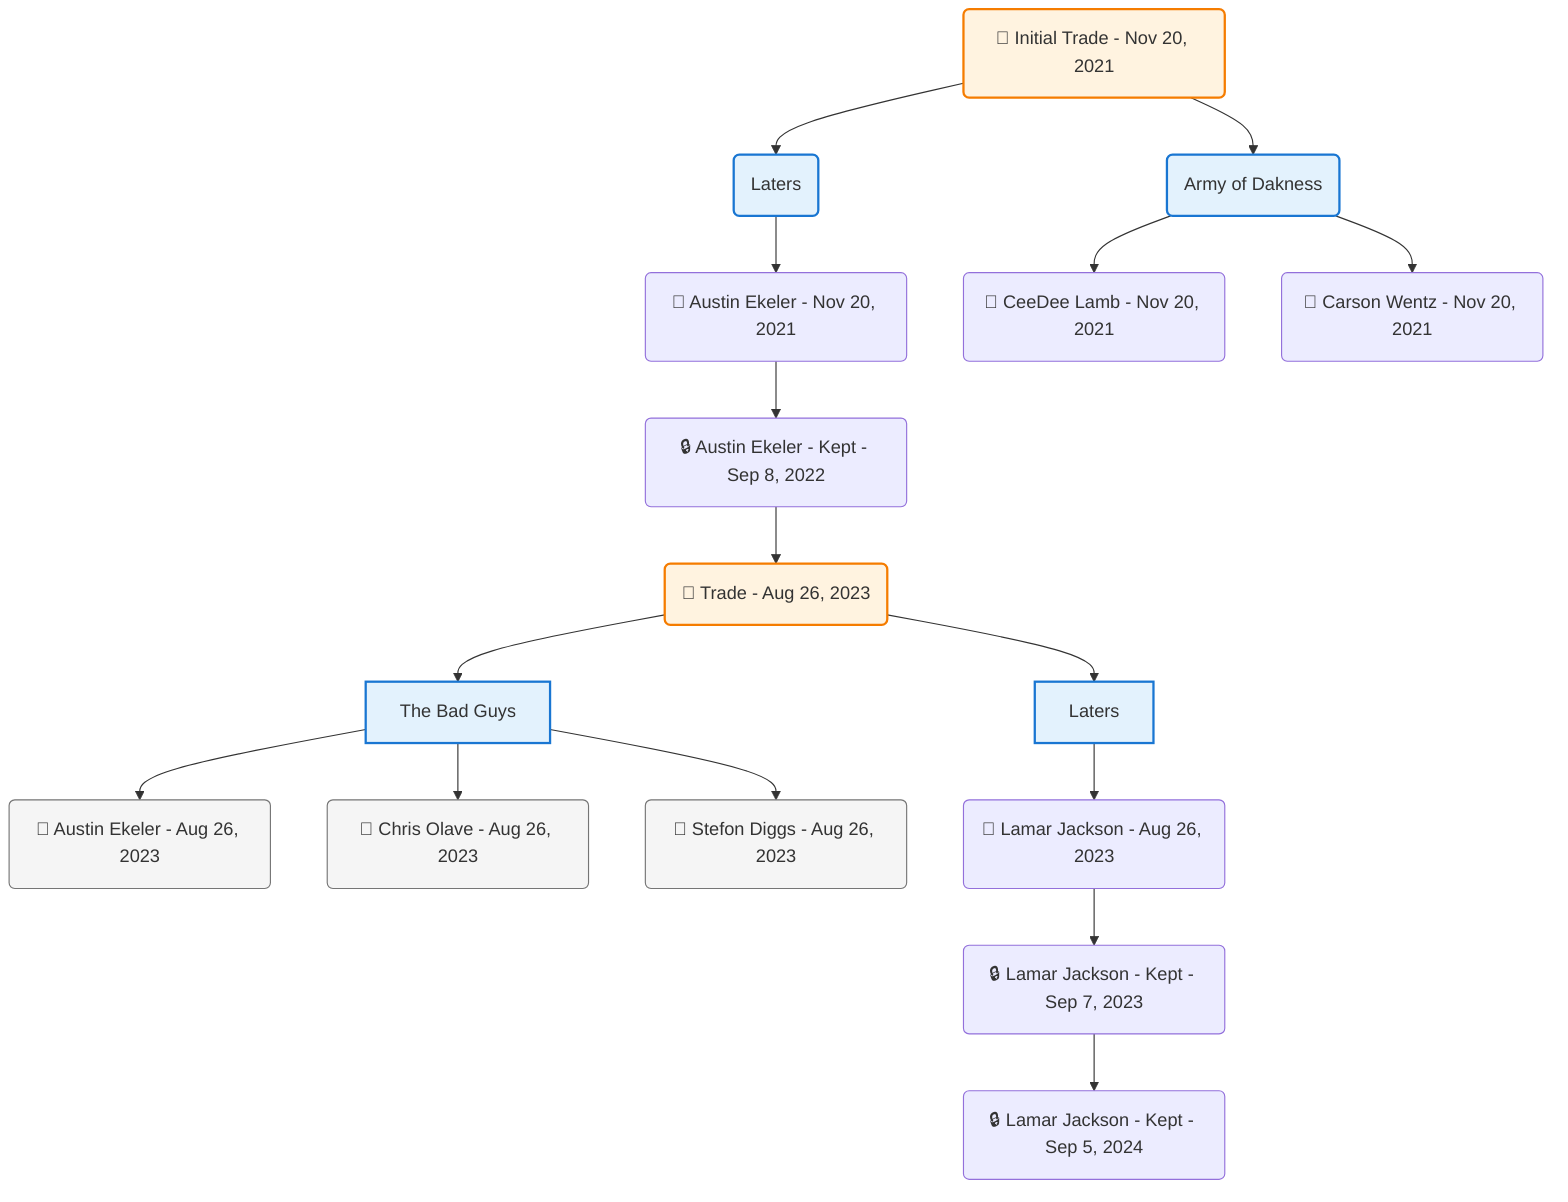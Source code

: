 flowchart TD

    TRADE_MAIN("🔄 Initial Trade - Nov 20, 2021")
    TEAM_1("Laters")
    TEAM_2("Army of Dakness")
    NODE_4d6cf91a-13b0-4d02-925d-c13d7621b71e("🔄 Austin Ekeler - Nov 20, 2021")
    NODE_bb9c8b4a-b7f5-4a49-b3b1-d1b0d9e7260c("🔒 Austin Ekeler - Kept - Sep 8, 2022")
    TRADE_5a76fc85-475f-48c2-aa65-be54a3c9237d_3("🔄 Trade - Aug 26, 2023")
    TEAM_b2220d1a-ff75-4622-9757-09978901110f_4["The Bad Guys"]
    NODE_6a8c0e8f-ec43-41b0-b11d-9819c411127a("🔄 Austin Ekeler - Aug 26, 2023")
    NODE_07a45acd-130a-422a-ae42-31f806f3a986("🔄 Chris Olave - Aug 26, 2023")
    NODE_8693b68b-52d4-41b9-a27e-deb74f13b0fd("🔄 Stefon Diggs - Aug 26, 2023")
    TEAM_825928a9-7194-43aa-b7ae-fc78c2510b16_5["Laters"]
    NODE_9ea91788-ae08-495b-b3a7-b8ff0b925014("🔄 Lamar Jackson - Aug 26, 2023")
    NODE_e5015bab-df7d-485f-b42f-14c4e4b42969("🔒 Lamar Jackson - Kept - Sep 7, 2023")
    NODE_29f2638b-f53e-4faf-948a-772548197e37("🔒 Lamar Jackson - Kept - Sep 5, 2024")
    NODE_c452ef52-b38f-4f9c-b12c-edb79c80b4e4("🔄 CeeDee Lamb - Nov 20, 2021")
    NODE_f1573b14-4f7f-43c1-a1f1-f4122d3e78de("🔄 Carson Wentz - Nov 20, 2021")

    TRADE_MAIN --> TEAM_1
    TRADE_MAIN --> TEAM_2
    TEAM_1 --> NODE_4d6cf91a-13b0-4d02-925d-c13d7621b71e
    NODE_4d6cf91a-13b0-4d02-925d-c13d7621b71e --> NODE_bb9c8b4a-b7f5-4a49-b3b1-d1b0d9e7260c
    NODE_bb9c8b4a-b7f5-4a49-b3b1-d1b0d9e7260c --> TRADE_5a76fc85-475f-48c2-aa65-be54a3c9237d_3
    TRADE_5a76fc85-475f-48c2-aa65-be54a3c9237d_3 --> TEAM_b2220d1a-ff75-4622-9757-09978901110f_4
    TEAM_b2220d1a-ff75-4622-9757-09978901110f_4 --> NODE_6a8c0e8f-ec43-41b0-b11d-9819c411127a
    TEAM_b2220d1a-ff75-4622-9757-09978901110f_4 --> NODE_07a45acd-130a-422a-ae42-31f806f3a986
    TEAM_b2220d1a-ff75-4622-9757-09978901110f_4 --> NODE_8693b68b-52d4-41b9-a27e-deb74f13b0fd
    TRADE_5a76fc85-475f-48c2-aa65-be54a3c9237d_3 --> TEAM_825928a9-7194-43aa-b7ae-fc78c2510b16_5
    TEAM_825928a9-7194-43aa-b7ae-fc78c2510b16_5 --> NODE_9ea91788-ae08-495b-b3a7-b8ff0b925014
    NODE_9ea91788-ae08-495b-b3a7-b8ff0b925014 --> NODE_e5015bab-df7d-485f-b42f-14c4e4b42969
    NODE_e5015bab-df7d-485f-b42f-14c4e4b42969 --> NODE_29f2638b-f53e-4faf-948a-772548197e37
    TEAM_2 --> NODE_c452ef52-b38f-4f9c-b12c-edb79c80b4e4
    TEAM_2 --> NODE_f1573b14-4f7f-43c1-a1f1-f4122d3e78de

    %% Node styling
    classDef teamNode fill:#e3f2fd,stroke:#1976d2,stroke-width:2px
    classDef tradeNode fill:#fff3e0,stroke:#f57c00,stroke-width:2px
    classDef playerNode fill:#f3e5f5,stroke:#7b1fa2,stroke-width:1px
    classDef nonRootPlayerNode fill:#f5f5f5,stroke:#757575,stroke-width:1px
    classDef endNode fill:#ffebee,stroke:#c62828,stroke-width:2px
    classDef waiverNode fill:#e8f5e8,stroke:#388e3c,stroke-width:2px
    classDef championshipNode fill:#fff9c4,stroke:#f57f17,stroke-width:3px

    class TEAM_1,TEAM_2,TEAM_b2220d1a-ff75-4622-9757-09978901110f_4,TEAM_825928a9-7194-43aa-b7ae-fc78c2510b16_5 teamNode
    class NODE_6a8c0e8f-ec43-41b0-b11d-9819c411127a,NODE_07a45acd-130a-422a-ae42-31f806f3a986,NODE_8693b68b-52d4-41b9-a27e-deb74f13b0fd nonRootPlayerNode
    class TRADE_MAIN,TRADE_5a76fc85-475f-48c2-aa65-be54a3c9237d_3 tradeNode